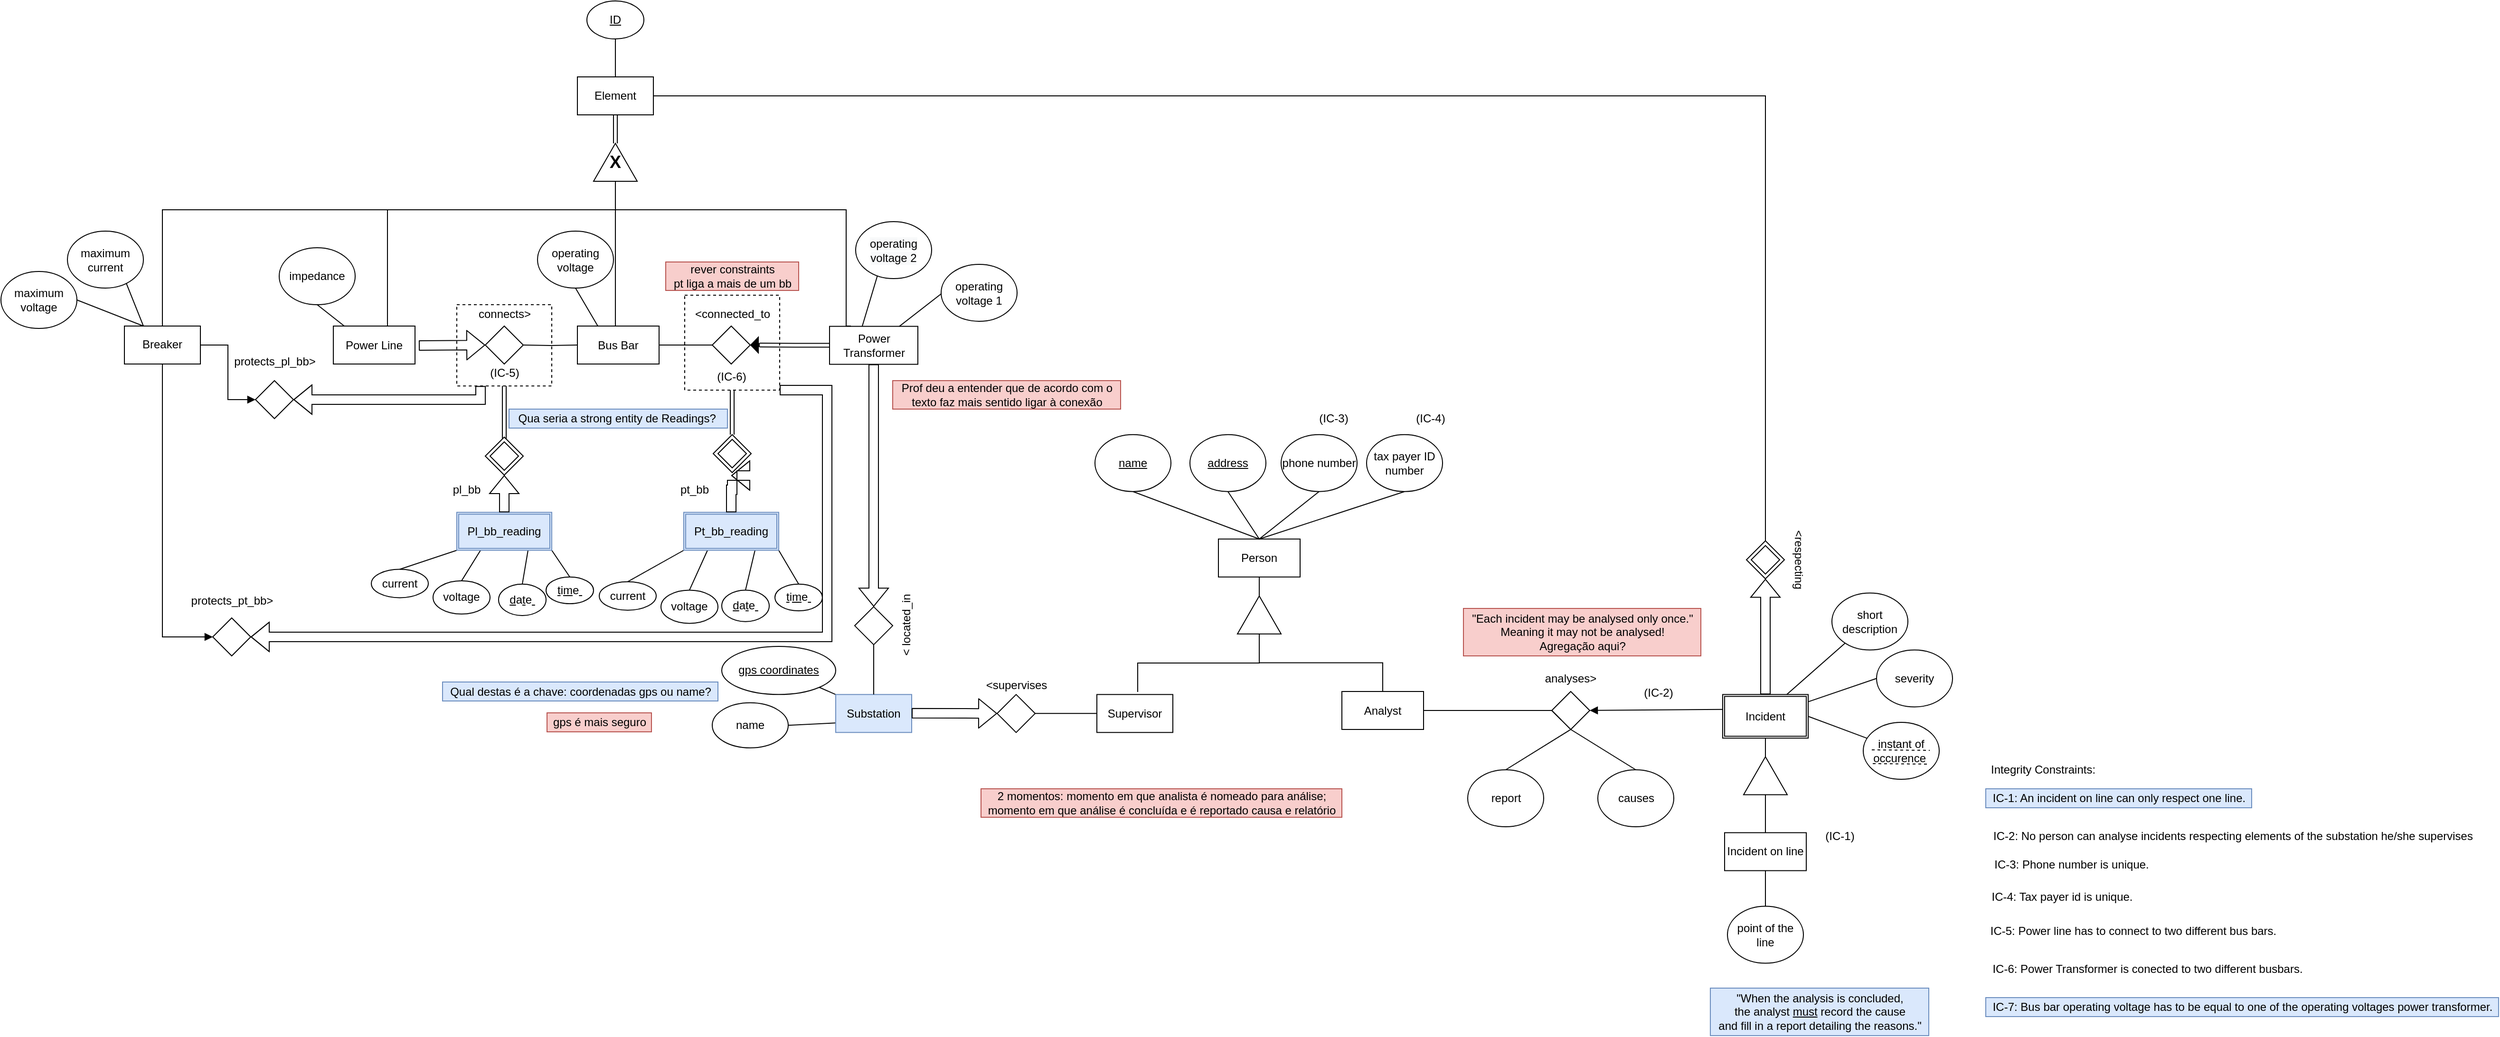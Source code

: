 <mxfile version="13.8.0" type="github">
  <diagram id="Y0KxQUBkyKEq2muDvGOm" name="Page-1">
    <mxGraphModel dx="1609" dy="437" grid="1" gridSize="10" guides="1" tooltips="1" connect="1" arrows="1" fold="1" page="1" pageScale="1" pageWidth="827" pageHeight="1169" math="0" shadow="0">
      <root>
        <mxCell id="0" />
        <mxCell id="1" parent="0" />
        <mxCell id="a2J0Nc1vYzjpuzIybUrS-59" value="" style="rounded=0;whiteSpace=wrap;html=1;dashed=1;fillColor=none;" parent="1" vertex="1">
          <mxGeometry x="470" y="370" width="100" height="100" as="geometry" />
        </mxCell>
        <mxCell id="L2RW_gPPLHdNKHFFvyPd-22" style="edgeStyle=orthogonalEdgeStyle;rounded=0;orthogonalLoop=1;jettySize=auto;html=1;exitX=0.5;exitY=0;exitDx=0;exitDy=0;entryX=0;entryY=0.5;entryDx=0;entryDy=0;endArrow=none;endFill=0;" parent="1" source="L2RW_gPPLHdNKHFFvyPd-1" target="L2RW_gPPLHdNKHFFvyPd-8" edge="1">
          <mxGeometry relative="1" as="geometry">
            <Array as="points">
              <mxPoint x="157" y="280" />
              <mxPoint x="397" y="280" />
            </Array>
          </mxGeometry>
        </mxCell>
        <mxCell id="VgiTeiBnJK4wXTCUt1GZ-3" style="rounded=0;orthogonalLoop=1;jettySize=auto;html=1;exitX=0.25;exitY=0;exitDx=0;exitDy=0;entryX=0.5;entryY=1;entryDx=0;entryDy=0;endArrow=none;endFill=0;" parent="1" source="a2J0Nc1vYzjpuzIybUrS-7" target="L2RW_gPPLHdNKHFFvyPd-5" edge="1">
          <mxGeometry relative="1" as="geometry">
            <mxPoint x="443.5" y="397.5" as="sourcePoint" />
          </mxGeometry>
        </mxCell>
        <mxCell id="L2RW_gPPLHdNKHFFvyPd-1" value="Power Line" style="rounded=0;whiteSpace=wrap;html=1;" parent="1" vertex="1">
          <mxGeometry x="100" y="402.5" width="86" height="40" as="geometry" />
        </mxCell>
        <mxCell id="L2RW_gPPLHdNKHFFvyPd-21" style="edgeStyle=orthogonalEdgeStyle;rounded=0;orthogonalLoop=1;jettySize=auto;html=1;exitX=0.5;exitY=0;exitDx=0;exitDy=0;entryX=0;entryY=0.5;entryDx=0;entryDy=0;endArrow=none;endFill=0;" parent="1" target="L2RW_gPPLHdNKHFFvyPd-8" edge="1">
          <mxGeometry relative="1" as="geometry">
            <Array as="points">
              <mxPoint x="397" y="405" />
            </Array>
            <mxPoint x="397" y="402.5" as="sourcePoint" />
          </mxGeometry>
        </mxCell>
        <mxCell id="L2RW_gPPLHdNKHFFvyPd-28" style="rounded=0;orthogonalLoop=1;jettySize=auto;html=1;exitX=0.136;exitY=0.004;exitDx=0;exitDy=0;entryX=0.5;entryY=1;entryDx=0;entryDy=0;endArrow=none;endFill=0;exitPerimeter=0;" parent="1" source="L2RW_gPPLHdNKHFFvyPd-1" target="L2RW_gPPLHdNKHFFvyPd-4" edge="1">
          <mxGeometry relative="1" as="geometry">
            <mxPoint x="127" y="402.49" as="sourcePoint" />
          </mxGeometry>
        </mxCell>
        <mxCell id="a2J0Nc1vYzjpuzIybUrS-54" style="edgeStyle=orthogonalEdgeStyle;rounded=0;orthogonalLoop=1;jettySize=auto;html=1;exitX=0;exitY=0.5;exitDx=0;exitDy=0;entryX=1;entryY=0.5;entryDx=0;entryDy=0;endArrow=none;endFill=0;" parent="1" target="sUP068O2RiSsUyLgRWOE-22" edge="1">
          <mxGeometry relative="1" as="geometry">
            <mxPoint x="357" y="422.5" as="sourcePoint" />
          </mxGeometry>
        </mxCell>
        <mxCell id="L2RW_gPPLHdNKHFFvyPd-23" style="edgeStyle=orthogonalEdgeStyle;rounded=0;orthogonalLoop=1;jettySize=auto;html=1;exitX=0.5;exitY=0;exitDx=0;exitDy=0;entryX=0;entryY=0.5;entryDx=0;entryDy=0;endArrow=none;endFill=0;" parent="1" target="L2RW_gPPLHdNKHFFvyPd-8" edge="1">
          <mxGeometry relative="1" as="geometry">
            <Array as="points">
              <mxPoint x="640" y="403" />
              <mxPoint x="640" y="280" />
              <mxPoint x="397" y="280" />
            </Array>
            <mxPoint x="645" y="402.5" as="sourcePoint" />
          </mxGeometry>
        </mxCell>
        <mxCell id="L2RW_gPPLHdNKHFFvyPd-30" style="rounded=0;orthogonalLoop=1;jettySize=auto;html=1;exitX=0.5;exitY=1;exitDx=0;exitDy=0;entryX=0.5;entryY=0;entryDx=0;entryDy=0;endArrow=none;endFill=0;" parent="1" target="L2RW_gPPLHdNKHFFvyPd-6" edge="1">
          <mxGeometry relative="1" as="geometry">
            <mxPoint x="645" y="442.5" as="sourcePoint" />
          </mxGeometry>
        </mxCell>
        <mxCell id="L2RW_gPPLHdNKHFFvyPd-31" style="rounded=0;orthogonalLoop=1;jettySize=auto;html=1;exitX=0.5;exitY=1;exitDx=0;exitDy=0;entryX=0.5;entryY=0;entryDx=0;entryDy=0;endArrow=none;endFill=0;" parent="1" target="L2RW_gPPLHdNKHFFvyPd-7" edge="1">
          <mxGeometry relative="1" as="geometry">
            <mxPoint x="645" y="442.5" as="sourcePoint" />
          </mxGeometry>
        </mxCell>
        <mxCell id="L2RW_gPPLHdNKHFFvyPd-4" value="impedance" style="ellipse;whiteSpace=wrap;html=1;" parent="1" vertex="1">
          <mxGeometry x="43" y="320" width="80" height="60" as="geometry" />
        </mxCell>
        <mxCell id="L2RW_gPPLHdNKHFFvyPd-5" value="operating voltage" style="ellipse;whiteSpace=wrap;html=1;" parent="1" vertex="1">
          <mxGeometry x="315" y="302.5" width="80" height="60" as="geometry" />
        </mxCell>
        <mxCell id="L2RW_gPPLHdNKHFFvyPd-6" value="operating voltage 1" style="ellipse;whiteSpace=wrap;html=1;" parent="1" vertex="1">
          <mxGeometry x="740" y="337.5" width="80" height="60" as="geometry" />
        </mxCell>
        <mxCell id="L2RW_gPPLHdNKHFFvyPd-7" value="&lt;span style=&quot;color: rgb(0 , 0 , 0) ; font-family: &amp;#34;helvetica&amp;#34; ; font-size: 12px ; font-style: normal ; font-weight: 400 ; letter-spacing: normal ; text-align: center ; text-indent: 0px ; text-transform: none ; word-spacing: 0px ; background-color: rgb(248 , 249 , 250) ; display: inline ; float: none&quot;&gt;operating voltage 2&lt;br&gt;&lt;/span&gt;" style="ellipse;whiteSpace=wrap;html=1;" parent="1" vertex="1">
          <mxGeometry x="650" y="292.5" width="80" height="60" as="geometry" />
        </mxCell>
        <mxCell id="L2RW_gPPLHdNKHFFvyPd-25" style="edgeStyle=orthogonalEdgeStyle;rounded=0;orthogonalLoop=1;jettySize=auto;html=1;exitX=1;exitY=0.5;exitDx=0;exitDy=0;entryX=0.5;entryY=1;entryDx=0;entryDy=0;endArrow=none;endFill=0;shape=link;" parent="1" source="L2RW_gPPLHdNKHFFvyPd-8" target="L2RW_gPPLHdNKHFFvyPd-24" edge="1">
          <mxGeometry relative="1" as="geometry" />
        </mxCell>
        <mxCell id="L2RW_gPPLHdNKHFFvyPd-8" value="&lt;b&gt;&lt;font style=&quot;font-size: 18px&quot;&gt;X&lt;/font&gt;&lt;/b&gt;" style="triangle;whiteSpace=wrap;html=1;direction=north;" parent="1" vertex="1">
          <mxGeometry x="374" y="210" width="46" height="40" as="geometry" />
        </mxCell>
        <mxCell id="L2RW_gPPLHdNKHFFvyPd-27" style="edgeStyle=orthogonalEdgeStyle;rounded=0;orthogonalLoop=1;jettySize=auto;html=1;exitX=0.5;exitY=0;exitDx=0;exitDy=0;entryX=0.5;entryY=1;entryDx=0;entryDy=0;endArrow=none;endFill=0;" parent="1" source="L2RW_gPPLHdNKHFFvyPd-24" target="L2RW_gPPLHdNKHFFvyPd-26" edge="1">
          <mxGeometry relative="1" as="geometry" />
        </mxCell>
        <mxCell id="q2oULeBiIMyMmIxV7hVm-10" style="edgeStyle=orthogonalEdgeStyle;rounded=0;orthogonalLoop=1;jettySize=auto;html=1;endArrow=none;endFill=0;exitX=1;exitY=0.5;exitDx=0;exitDy=0;entryX=0.5;entryY=0;entryDx=0;entryDy=0;" parent="1" source="L2RW_gPPLHdNKHFFvyPd-24" target="i0ntEIKi_8kebWYaH0-n-48" edge="1">
          <mxGeometry relative="1" as="geometry">
            <mxPoint x="1608" y="590" as="targetPoint" />
            <mxPoint x="1255" y="50" as="sourcePoint" />
            <Array as="points">
              <mxPoint x="1608" y="160" />
            </Array>
          </mxGeometry>
        </mxCell>
        <mxCell id="L2RW_gPPLHdNKHFFvyPd-24" value="Element" style="rounded=0;whiteSpace=wrap;html=1;" parent="1" vertex="1">
          <mxGeometry x="357" y="140" width="80" height="40" as="geometry" />
        </mxCell>
        <mxCell id="L2RW_gPPLHdNKHFFvyPd-26" value="&lt;u&gt;ID&lt;/u&gt;" style="ellipse;whiteSpace=wrap;html=1;" parent="1" vertex="1">
          <mxGeometry x="367" y="60" width="60" height="40" as="geometry" />
        </mxCell>
        <mxCell id="L2RW_gPPLHdNKHFFvyPd-34" style="edgeStyle=orthogonalEdgeStyle;rounded=0;orthogonalLoop=1;jettySize=auto;html=1;exitX=0.5;exitY=0;exitDx=0;exitDy=0;entryX=0;entryY=0.5;entryDx=0;entryDy=0;endArrow=none;endFill=0;" parent="1" source="L2RW_gPPLHdNKHFFvyPd-32" target="L2RW_gPPLHdNKHFFvyPd-8" edge="1">
          <mxGeometry relative="1" as="geometry">
            <Array as="points">
              <mxPoint x="-80" y="280" />
              <mxPoint x="397" y="280" />
            </Array>
          </mxGeometry>
        </mxCell>
        <mxCell id="L2RW_gPPLHdNKHFFvyPd-32" value="Breaker" style="rounded=0;whiteSpace=wrap;html=1;" parent="1" vertex="1">
          <mxGeometry x="-120" y="402.49" width="80" height="40" as="geometry" />
        </mxCell>
        <mxCell id="L2RW_gPPLHdNKHFFvyPd-38" style="rounded=0;jumpStyle=none;orthogonalLoop=1;jettySize=auto;html=1;exitX=1;exitY=0.5;exitDx=0;exitDy=0;entryX=0.25;entryY=0;entryDx=0;entryDy=0;endArrow=none;endFill=0;" parent="1" source="L2RW_gPPLHdNKHFFvyPd-35" target="L2RW_gPPLHdNKHFFvyPd-32" edge="1">
          <mxGeometry relative="1" as="geometry" />
        </mxCell>
        <mxCell id="L2RW_gPPLHdNKHFFvyPd-35" value="maximum voltage" style="ellipse;whiteSpace=wrap;html=1;" parent="1" vertex="1">
          <mxGeometry x="-250" y="345" width="80" height="60" as="geometry" />
        </mxCell>
        <mxCell id="L2RW_gPPLHdNKHFFvyPd-37" style="orthogonalLoop=1;jettySize=auto;html=1;exitX=0.5;exitY=0;exitDx=0;exitDy=0;entryX=0.25;entryY=0;entryDx=0;entryDy=0;endArrow=none;endFill=0;jumpStyle=none;rounded=0;" parent="1" source="L2RW_gPPLHdNKHFFvyPd-36" target="L2RW_gPPLHdNKHFFvyPd-32" edge="1">
          <mxGeometry relative="1" as="geometry" />
        </mxCell>
        <mxCell id="L2RW_gPPLHdNKHFFvyPd-36" value="maximum current" style="ellipse;whiteSpace=wrap;html=1;" parent="1" vertex="1">
          <mxGeometry x="-180" y="302.5" width="80" height="60" as="geometry" />
        </mxCell>
        <mxCell id="a2J0Nc1vYzjpuzIybUrS-136" style="edgeStyle=none;rounded=0;jumpSize=10;orthogonalLoop=1;jettySize=auto;html=1;exitX=0;exitY=0.5;exitDx=0;exitDy=0;entryX=1;entryY=0.5;entryDx=0;entryDy=0;startArrow=none;startFill=0;endArrow=none;endFill=0;strokeWidth=1;fillColor=none;" parent="1" source="L2RW_gPPLHdNKHFFvyPd-39" target="L2RW_gPPLHdNKHFFvyPd-66" edge="1">
          <mxGeometry relative="1" as="geometry" />
        </mxCell>
        <mxCell id="L2RW_gPPLHdNKHFFvyPd-39" value="Supervisor" style="rounded=0;whiteSpace=wrap;html=1;" parent="1" vertex="1">
          <mxGeometry x="904" y="790.67" width="80" height="40" as="geometry" />
        </mxCell>
        <mxCell id="L2RW_gPPLHdNKHFFvyPd-42" value="Person" style="rounded=0;whiteSpace=wrap;html=1;" parent="1" vertex="1">
          <mxGeometry x="1032" y="626.87" width="86" height="40" as="geometry" />
        </mxCell>
        <mxCell id="L2RW_gPPLHdNKHFFvyPd-47" style="rounded=0;jumpStyle=none;orthogonalLoop=1;jettySize=auto;html=1;exitX=0.5;exitY=1;exitDx=0;exitDy=0;entryX=0.5;entryY=0;entryDx=0;entryDy=0;endArrow=none;endFill=0;" parent="1" source="L2RW_gPPLHdNKHFFvyPd-43" target="L2RW_gPPLHdNKHFFvyPd-42" edge="1">
          <mxGeometry relative="1" as="geometry" />
        </mxCell>
        <mxCell id="L2RW_gPPLHdNKHFFvyPd-43" value="&lt;u&gt;name&lt;/u&gt;" style="ellipse;whiteSpace=wrap;html=1;" parent="1" vertex="1">
          <mxGeometry x="902" y="516.87" width="80" height="60" as="geometry" />
        </mxCell>
        <mxCell id="L2RW_gPPLHdNKHFFvyPd-48" style="rounded=0;jumpStyle=none;orthogonalLoop=1;jettySize=auto;html=1;exitX=0.5;exitY=1;exitDx=0;exitDy=0;entryX=0.5;entryY=0;entryDx=0;entryDy=0;endArrow=none;endFill=0;" parent="1" source="L2RW_gPPLHdNKHFFvyPd-44" target="L2RW_gPPLHdNKHFFvyPd-42" edge="1">
          <mxGeometry relative="1" as="geometry" />
        </mxCell>
        <mxCell id="L2RW_gPPLHdNKHFFvyPd-44" value="&lt;u&gt;address&lt;/u&gt;" style="ellipse;whiteSpace=wrap;html=1;" parent="1" vertex="1">
          <mxGeometry x="1002" y="516.87" width="80" height="60" as="geometry" />
        </mxCell>
        <mxCell id="L2RW_gPPLHdNKHFFvyPd-50" style="rounded=0;jumpStyle=none;orthogonalLoop=1;jettySize=auto;html=1;exitX=0.5;exitY=1;exitDx=0;exitDy=0;entryX=0.5;entryY=0;entryDx=0;entryDy=0;endArrow=none;endFill=0;" parent="1" source="L2RW_gPPLHdNKHFFvyPd-45" target="L2RW_gPPLHdNKHFFvyPd-42" edge="1">
          <mxGeometry relative="1" as="geometry" />
        </mxCell>
        <mxCell id="L2RW_gPPLHdNKHFFvyPd-45" value="phone number" style="ellipse;whiteSpace=wrap;html=1;" parent="1" vertex="1">
          <mxGeometry x="1098" y="516.87" width="80" height="60" as="geometry" />
        </mxCell>
        <mxCell id="L2RW_gPPLHdNKHFFvyPd-51" style="rounded=0;jumpStyle=none;orthogonalLoop=1;jettySize=auto;html=1;exitX=0.5;exitY=1;exitDx=0;exitDy=0;entryX=0.5;entryY=0;entryDx=0;entryDy=0;endArrow=none;endFill=0;" parent="1" source="L2RW_gPPLHdNKHFFvyPd-46" target="L2RW_gPPLHdNKHFFvyPd-42" edge="1">
          <mxGeometry relative="1" as="geometry" />
        </mxCell>
        <mxCell id="L2RW_gPPLHdNKHFFvyPd-46" value="tax payer ID number" style="ellipse;whiteSpace=wrap;html=1;" parent="1" vertex="1">
          <mxGeometry x="1188" y="516.87" width="80" height="60" as="geometry" />
        </mxCell>
        <mxCell id="L2RW_gPPLHdNKHFFvyPd-60" style="edgeStyle=orthogonalEdgeStyle;rounded=0;jumpStyle=none;orthogonalLoop=1;jettySize=auto;html=1;entryX=0;entryY=0.5;entryDx=0;entryDy=0;endArrow=none;endFill=0;" parent="1" target="L2RW_gPPLHdNKHFFvyPd-59" edge="1">
          <mxGeometry relative="1" as="geometry">
            <mxPoint x="947" y="788" as="sourcePoint" />
            <Array as="points">
              <mxPoint x="947" y="787.5" />
              <mxPoint x="947" y="757.5" />
              <mxPoint x="1075" y="757.5" />
            </Array>
          </mxGeometry>
        </mxCell>
        <mxCell id="a2J0Nc1vYzjpuzIybUrS-153" style="edgeStyle=none;rounded=0;jumpSize=10;orthogonalLoop=1;jettySize=auto;html=1;exitX=1;exitY=0.5;exitDx=0;exitDy=0;entryX=0;entryY=0.5;entryDx=0;entryDy=0;startArrow=none;startFill=0;endArrow=none;endFill=0;strokeWidth=1;fillColor=none;" parent="1" source="L2RW_gPPLHdNKHFFvyPd-56" target="EDN94cZxPP0RlWnuWc6e-1" edge="1">
          <mxGeometry relative="1" as="geometry" />
        </mxCell>
        <mxCell id="L2RW_gPPLHdNKHFFvyPd-56" value="Analyst" style="rounded=0;whiteSpace=wrap;html=1;" parent="1" vertex="1">
          <mxGeometry x="1162" y="787.5" width="86" height="40" as="geometry" />
        </mxCell>
        <mxCell id="L2RW_gPPLHdNKHFFvyPd-62" style="edgeStyle=orthogonalEdgeStyle;rounded=0;jumpStyle=none;orthogonalLoop=1;jettySize=auto;html=1;exitX=0;exitY=0.5;exitDx=0;exitDy=0;entryX=0.5;entryY=0;entryDx=0;entryDy=0;endArrow=none;endFill=0;" parent="1" source="L2RW_gPPLHdNKHFFvyPd-59" target="L2RW_gPPLHdNKHFFvyPd-56" edge="1">
          <mxGeometry relative="1" as="geometry" />
        </mxCell>
        <mxCell id="L2RW_gPPLHdNKHFFvyPd-63" style="edgeStyle=orthogonalEdgeStyle;rounded=0;jumpStyle=none;orthogonalLoop=1;jettySize=auto;html=1;exitX=1;exitY=0.5;exitDx=0;exitDy=0;entryX=0.5;entryY=1;entryDx=0;entryDy=0;endArrow=none;endFill=0;" parent="1" source="L2RW_gPPLHdNKHFFvyPd-59" target="L2RW_gPPLHdNKHFFvyPd-42" edge="1">
          <mxGeometry relative="1" as="geometry" />
        </mxCell>
        <mxCell id="L2RW_gPPLHdNKHFFvyPd-59" value="" style="triangle;whiteSpace=wrap;html=1;direction=north;" parent="1" vertex="1">
          <mxGeometry x="1052" y="686.87" width="46" height="40" as="geometry" />
        </mxCell>
        <mxCell id="L2RW_gPPLHdNKHFFvyPd-66" value="" style="rhombus;whiteSpace=wrap;html=1;" parent="1" vertex="1">
          <mxGeometry x="799" y="790.67" width="40" height="40" as="geometry" />
        </mxCell>
        <mxCell id="a2J0Nc1vYzjpuzIybUrS-159" value="" style="edgeStyle=none;rounded=0;jumpSize=10;orthogonalLoop=1;jettySize=auto;html=1;startArrow=none;startFill=0;endArrow=none;endFill=0;strokeWidth=1;fillColor=none;exitX=0.75;exitY=0;exitDx=0;exitDy=0;" parent="1" source="dva9v5aQtzbPUR5y3_-g-8" target="q2oULeBiIMyMmIxV7hVm-17" edge="1">
          <mxGeometry relative="1" as="geometry">
            <mxPoint x="1631.831" y="786.25" as="sourcePoint" />
          </mxGeometry>
        </mxCell>
        <mxCell id="q2oULeBiIMyMmIxV7hVm-12" style="edgeStyle=orthogonalEdgeStyle;rounded=0;orthogonalLoop=1;jettySize=auto;html=1;endArrow=none;endFill=0;entryX=0.5;entryY=0;entryDx=0;entryDy=0;shape=flexArrow;startArrow=block;exitX=0.5;exitY=1;exitDx=0;exitDy=0;" parent="1" source="i0ntEIKi_8kebWYaH0-n-48" target="dva9v5aQtzbPUR5y3_-g-8" edge="1">
          <mxGeometry relative="1" as="geometry">
            <mxPoint x="1608.0" y="786.25" as="targetPoint" />
            <mxPoint x="1608" y="690" as="sourcePoint" />
          </mxGeometry>
        </mxCell>
        <mxCell id="q2oULeBiIMyMmIxV7hVm-13" value="&amp;lt;respecting" style="text;html=1;strokeColor=none;fillColor=none;align=center;verticalAlign=middle;whiteSpace=wrap;rounded=0;rotation=90;" parent="1" vertex="1">
          <mxGeometry x="1608" y="638.75" width="70" height="20" as="geometry" />
        </mxCell>
        <mxCell id="a2J0Nc1vYzjpuzIybUrS-158" value="" style="edgeStyle=none;rounded=0;jumpSize=10;orthogonalLoop=1;jettySize=auto;html=1;startArrow=none;startFill=0;endArrow=none;endFill=0;strokeWidth=1;fillColor=none;entryX=1;entryY=0.5;entryDx=0;entryDy=0;" parent="1" source="q2oULeBiIMyMmIxV7hVm-14" target="dva9v5aQtzbPUR5y3_-g-8" edge="1">
          <mxGeometry relative="1" as="geometry">
            <mxPoint x="1651" y="817.526" as="targetPoint" />
          </mxGeometry>
        </mxCell>
        <mxCell id="q2oULeBiIMyMmIxV7hVm-14" value="&lt;span&gt;i&lt;/span&gt;n&lt;span&gt;s&lt;/span&gt;t&lt;span&gt;a&lt;/span&gt;n&lt;span&gt;t&lt;/span&gt; &lt;span&gt;o&lt;/span&gt;f&lt;span&gt; &lt;/span&gt;o&lt;span&gt;c&lt;/span&gt;c&lt;span&gt;u&lt;/span&gt;r&lt;span&gt;e&lt;/span&gt;n&lt;span&gt;c&lt;/span&gt;e&lt;span&gt;&amp;nbsp;&lt;/span&gt;" style="ellipse;whiteSpace=wrap;html=1;fontStyle=0" parent="1" vertex="1">
          <mxGeometry x="1711" y="820" width="80" height="60" as="geometry" />
        </mxCell>
        <mxCell id="q2oULeBiIMyMmIxV7hVm-19" style="edgeStyle=none;rounded=0;orthogonalLoop=1;jettySize=auto;html=1;exitX=0;exitY=0.5;exitDx=0;exitDy=0;endArrow=none;endFill=0;" parent="1" source="q2oULeBiIMyMmIxV7hVm-16" target="dva9v5aQtzbPUR5y3_-g-8" edge="1">
          <mxGeometry relative="1" as="geometry">
            <mxPoint x="1651" y="806.25" as="targetPoint" />
          </mxGeometry>
        </mxCell>
        <mxCell id="q2oULeBiIMyMmIxV7hVm-16" value="severity" style="ellipse;whiteSpace=wrap;html=1;fontStyle=0" parent="1" vertex="1">
          <mxGeometry x="1725" y="743.75" width="80" height="60" as="geometry" />
        </mxCell>
        <mxCell id="q2oULeBiIMyMmIxV7hVm-17" value="short description" style="ellipse;whiteSpace=wrap;html=1;fontStyle=0" parent="1" vertex="1">
          <mxGeometry x="1678" y="683.75" width="80" height="60" as="geometry" />
        </mxCell>
        <mxCell id="EDN94cZxPP0RlWnuWc6e-15" style="edgeStyle=none;rounded=0;orthogonalLoop=1;jettySize=auto;html=1;exitX=0.5;exitY=0;exitDx=0;exitDy=0;entryX=0.5;entryY=1;entryDx=0;entryDy=0;startArrow=none;startFill=0;endArrow=none;endFill=0;" parent="1" source="EDN94cZxPP0RlWnuWc6e-12" edge="1" target="EDN94cZxPP0RlWnuWc6e-1">
          <mxGeometry relative="1" as="geometry">
            <mxPoint x="1403.0" y="827.5" as="targetPoint" />
          </mxGeometry>
        </mxCell>
        <mxCell id="EDN94cZxPP0RlWnuWc6e-12" value="causes" style="ellipse;whiteSpace=wrap;html=1;" parent="1" vertex="1">
          <mxGeometry x="1431.5" y="870" width="80" height="60" as="geometry" />
        </mxCell>
        <mxCell id="EDN94cZxPP0RlWnuWc6e-14" style="rounded=0;orthogonalLoop=1;jettySize=auto;html=1;exitX=0.5;exitY=0;exitDx=0;exitDy=0;entryX=0.5;entryY=1;entryDx=0;entryDy=0;startArrow=none;startFill=0;endArrow=none;endFill=0;" parent="1" source="EDN94cZxPP0RlWnuWc6e-13" edge="1" target="EDN94cZxPP0RlWnuWc6e-1">
          <mxGeometry relative="1" as="geometry">
            <mxPoint x="1403.0" y="827.5" as="targetPoint" />
          </mxGeometry>
        </mxCell>
        <mxCell id="EDN94cZxPP0RlWnuWc6e-13" value="report" style="ellipse;whiteSpace=wrap;html=1;" parent="1" vertex="1">
          <mxGeometry x="1294.5" y="870" width="80" height="60" as="geometry" />
        </mxCell>
        <mxCell id="sUP068O2RiSsUyLgRWOE-52" style="edgeStyle=orthogonalEdgeStyle;rounded=0;orthogonalLoop=1;jettySize=auto;html=1;exitX=1;exitY=0.5;exitDx=0;exitDy=0;entryX=0.5;entryY=1;entryDx=0;entryDy=0;endArrow=none;endFill=0;" parent="1" source="sUP068O2RiSsUyLgRWOE-51" target="dva9v5aQtzbPUR5y3_-g-8" edge="1">
          <mxGeometry relative="1" as="geometry">
            <Array as="points" />
            <mxPoint x="1608.0" y="826.25" as="targetPoint" />
          </mxGeometry>
        </mxCell>
        <mxCell id="sUP068O2RiSsUyLgRWOE-54" style="edgeStyle=orthogonalEdgeStyle;rounded=0;orthogonalLoop=1;jettySize=auto;html=1;exitX=0;exitY=0.5;exitDx=0;exitDy=0;entryX=0.5;entryY=0;entryDx=0;entryDy=0;endArrow=none;endFill=0;" parent="1" source="sUP068O2RiSsUyLgRWOE-51" target="sUP068O2RiSsUyLgRWOE-53" edge="1">
          <mxGeometry relative="1" as="geometry" />
        </mxCell>
        <mxCell id="sUP068O2RiSsUyLgRWOE-51" value="" style="triangle;whiteSpace=wrap;html=1;direction=north;" parent="1" vertex="1">
          <mxGeometry x="1585" y="856.25" width="46" height="40" as="geometry" />
        </mxCell>
        <mxCell id="sUP068O2RiSsUyLgRWOE-53" value="Incident on line" style="rounded=0;whiteSpace=wrap;html=1;" parent="1" vertex="1">
          <mxGeometry x="1565" y="936.25" width="86" height="40" as="geometry" />
        </mxCell>
        <mxCell id="sUP068O2RiSsUyLgRWOE-56" style="edgeStyle=orthogonalEdgeStyle;rounded=0;orthogonalLoop=1;jettySize=auto;html=1;exitX=0.5;exitY=0;exitDx=0;exitDy=0;entryX=0.5;entryY=1;entryDx=0;entryDy=0;endArrow=none;endFill=0;" parent="1" source="sUP068O2RiSsUyLgRWOE-55" target="sUP068O2RiSsUyLgRWOE-53" edge="1">
          <mxGeometry relative="1" as="geometry" />
        </mxCell>
        <mxCell id="sUP068O2RiSsUyLgRWOE-55" value="point of the line" style="ellipse;whiteSpace=wrap;html=1;" parent="1" vertex="1">
          <mxGeometry x="1568" y="1013.75" width="80" height="60" as="geometry" />
        </mxCell>
        <mxCell id="i0ntEIKi_8kebWYaH0-n-35" style="edgeStyle=orthogonalEdgeStyle;shape=flexArrow;rounded=0;orthogonalLoop=1;jettySize=auto;html=1;exitX=0.5;exitY=1;exitDx=0;exitDy=0;entryX=0.5;entryY=0;entryDx=0;entryDy=0;startArrow=none;endArrow=block;endFill=0;startFill=0;" parent="1" source="a2J0Nc1vYzjpuzIybUrS-5" target="a2J0Nc1vYzjpuzIybUrS-93" edge="1">
          <mxGeometry relative="1" as="geometry" />
        </mxCell>
        <mxCell id="a2J0Nc1vYzjpuzIybUrS-5" value="Power Transformer" style="rounded=0;whiteSpace=wrap;html=1;" parent="1" vertex="1">
          <mxGeometry x="622.5" y="402.81" width="93" height="40" as="geometry" />
        </mxCell>
        <mxCell id="a2J0Nc1vYzjpuzIybUrS-6" style="edgeStyle=orthogonalEdgeStyle;rounded=0;jumpStyle=none;orthogonalLoop=1;jettySize=auto;html=1;exitX=1;exitY=0.5;exitDx=0;exitDy=0;entryX=0;entryY=0.5;entryDx=0;entryDy=0;endArrow=none;endFill=0;" parent="1" source="a2J0Nc1vYzjpuzIybUrS-7" target="a2J0Nc1vYzjpuzIybUrS-8" edge="1">
          <mxGeometry relative="1" as="geometry" />
        </mxCell>
        <mxCell id="a2J0Nc1vYzjpuzIybUrS-7" value="Bus Bar" style="rounded=0;whiteSpace=wrap;html=1;" parent="1" vertex="1">
          <mxGeometry x="357" y="402.5" width="86" height="40" as="geometry" />
        </mxCell>
        <mxCell id="a2J0Nc1vYzjpuzIybUrS-8" value="" style="rhombus;whiteSpace=wrap;html=1;" parent="1" vertex="1">
          <mxGeometry x="499" y="402.5" width="40" height="40" as="geometry" />
        </mxCell>
        <mxCell id="a2J0Nc1vYzjpuzIybUrS-9" value="" style="group;verticalAlign=top;rotation=0;" parent="1" vertex="1" connectable="0">
          <mxGeometry x="549" y="422.5" as="geometry" />
        </mxCell>
        <mxCell id="a2J0Nc1vYzjpuzIybUrS-10" value="" style="group" parent="a2J0Nc1vYzjpuzIybUrS-9" vertex="1" connectable="0">
          <mxGeometry as="geometry" />
        </mxCell>
        <mxCell id="a2J0Nc1vYzjpuzIybUrS-11" style="edgeStyle=orthogonalEdgeStyle;shape=link;rounded=0;jumpStyle=none;orthogonalLoop=1;jettySize=auto;html=1;exitX=0;exitY=0.5;exitDx=0;exitDy=0;startArrow=block;endArrow=none;endFill=0;fillColor=#000000;" parent="a2J0Nc1vYzjpuzIybUrS-10" source="a2J0Nc1vYzjpuzIybUrS-5" edge="1">
          <mxGeometry relative="1" as="geometry">
            <mxPoint as="targetPoint" />
          </mxGeometry>
        </mxCell>
        <mxCell id="a2J0Nc1vYzjpuzIybUrS-12" style="edgeStyle=orthogonalEdgeStyle;shape=flexArrow;rounded=0;jumpStyle=none;orthogonalLoop=1;jettySize=auto;html=1;exitX=1;exitY=0.5;exitDx=0;exitDy=0;startArrow=block;endArrow=none;endFill=0;fillColor=#000000;width=3.333;startSize=2.333;startWidth=12.222;" parent="a2J0Nc1vYzjpuzIybUrS-10" source="a2J0Nc1vYzjpuzIybUrS-8" edge="1">
          <mxGeometry relative="1" as="geometry">
            <mxPoint as="targetPoint" />
          </mxGeometry>
        </mxCell>
        <mxCell id="sUP068O2RiSsUyLgRWOE-22" value="" style="rhombus;whiteSpace=wrap;html=1;verticalAlign=top;" parent="1" vertex="1">
          <mxGeometry x="260" y="402.5" width="40" height="40" as="geometry" />
        </mxCell>
        <mxCell id="a2J0Nc1vYzjpuzIybUrS-56" value="connects&amp;gt;" style="text;html=1;align=center;verticalAlign=middle;resizable=0;points=[];autosize=1;" parent="1" vertex="1">
          <mxGeometry x="245" y="380" width="70" height="20" as="geometry" />
        </mxCell>
        <mxCell id="7febHckpT6x9cNdqsE0F-14" style="edgeStyle=orthogonalEdgeStyle;rounded=0;orthogonalLoop=1;jettySize=auto;html=1;exitX=0.5;exitY=1;exitDx=0;exitDy=0;entryX=0.5;entryY=0;entryDx=0;entryDy=0;shape=link;" parent="1" source="a2J0Nc1vYzjpuzIybUrS-55" target="KIF1mdX3ea5FJy20ws_q-3" edge="1">
          <mxGeometry relative="1" as="geometry">
            <mxPoint x="280" y="524.01" as="targetPoint" />
          </mxGeometry>
        </mxCell>
        <mxCell id="a2J0Nc1vYzjpuzIybUrS-55" value="" style="rounded=0;whiteSpace=wrap;html=1;dashed=1;fillColor=none;" parent="1" vertex="1">
          <mxGeometry x="230" y="380" width="100" height="85.62" as="geometry" />
        </mxCell>
        <mxCell id="a2J0Nc1vYzjpuzIybUrS-72" value="&amp;lt;connected_to" style="text;html=1;align=center;verticalAlign=middle;resizable=0;points=[];autosize=1;" parent="1" vertex="1">
          <mxGeometry x="475" y="380" width="90" height="20" as="geometry" />
        </mxCell>
        <mxCell id="a2J0Nc1vYzjpuzIybUrS-87" value="" style="shape=flexArrow;endArrow=classic;html=1;strokeWidth=1;fillColor=none;" parent="1" edge="1">
          <mxGeometry width="50" height="50" relative="1" as="geometry">
            <mxPoint x="190" y="423" as="sourcePoint" />
            <mxPoint x="260" y="422.5" as="targetPoint" />
          </mxGeometry>
        </mxCell>
        <mxCell id="a2J0Nc1vYzjpuzIybUrS-127" style="edgeStyle=none;rounded=0;jumpSize=10;orthogonalLoop=1;jettySize=auto;html=1;exitX=0;exitY=0;exitDx=0;exitDy=0;startArrow=none;startFill=0;endArrow=none;endFill=0;strokeWidth=1;fillColor=none;entryX=1;entryY=1;entryDx=0;entryDy=0;" parent="1" source="a2J0Nc1vYzjpuzIybUrS-88" target="a2J0Nc1vYzjpuzIybUrS-128" edge="1">
          <mxGeometry relative="1" as="geometry">
            <mxPoint x="759" y="770.67" as="targetPoint" />
          </mxGeometry>
        </mxCell>
        <mxCell id="a2J0Nc1vYzjpuzIybUrS-129" style="edgeStyle=none;rounded=0;jumpSize=10;orthogonalLoop=1;jettySize=auto;html=1;exitX=0;exitY=0.75;exitDx=0;exitDy=0;startArrow=none;startFill=0;endArrow=none;endFill=0;strokeWidth=1;fillColor=none;entryX=1;entryY=0.5;entryDx=0;entryDy=0;" parent="1" source="a2J0Nc1vYzjpuzIybUrS-88" target="a2J0Nc1vYzjpuzIybUrS-130" edge="1">
          <mxGeometry relative="1" as="geometry">
            <mxPoint x="769" y="821.003" as="targetPoint" />
          </mxGeometry>
        </mxCell>
        <mxCell id="a2J0Nc1vYzjpuzIybUrS-88" value="Substation" style="rounded=0;whiteSpace=wrap;html=1;fillColor=#dae8fc;strokeColor=#6c8ebf;" parent="1" vertex="1">
          <mxGeometry x="629" y="790.67" width="80" height="40" as="geometry" />
        </mxCell>
        <mxCell id="a2J0Nc1vYzjpuzIybUrS-94" style="edgeStyle=orthogonalEdgeStyle;rounded=0;jumpSize=10;orthogonalLoop=1;jettySize=auto;html=1;exitX=0.5;exitY=1;exitDx=0;exitDy=0;entryX=0.5;entryY=0;entryDx=0;entryDy=0;startArrow=none;startFill=0;endArrow=none;endFill=0;strokeWidth=1;fillColor=none;" parent="1" source="a2J0Nc1vYzjpuzIybUrS-93" target="a2J0Nc1vYzjpuzIybUrS-88" edge="1">
          <mxGeometry relative="1" as="geometry" />
        </mxCell>
        <mxCell id="a2J0Nc1vYzjpuzIybUrS-93" value="" style="rhombus;whiteSpace=wrap;html=1;" parent="1" vertex="1">
          <mxGeometry x="649" y="698.17" width="40" height="40" as="geometry" />
        </mxCell>
        <mxCell id="a2J0Nc1vYzjpuzIybUrS-101" style="edgeStyle=orthogonalEdgeStyle;rounded=0;jumpSize=10;orthogonalLoop=1;jettySize=auto;html=1;exitX=0.5;exitY=0;exitDx=0;exitDy=0;startArrow=none;startFill=0;endArrow=none;endFill=0;strokeWidth=1;fillColor=none;shape=link;entryX=0.5;entryY=1;entryDx=0;entryDy=0;" parent="1" source="i0ntEIKi_8kebWYaH0-n-26" target="a2J0Nc1vYzjpuzIybUrS-59" edge="1">
          <mxGeometry relative="1" as="geometry">
            <mxPoint x="490" y="480" as="targetPoint" />
            <mxPoint x="520" y="524.01" as="sourcePoint" />
          </mxGeometry>
        </mxCell>
        <mxCell id="a2J0Nc1vYzjpuzIybUrS-110" value="pl_bb" style="text;html=1;align=center;verticalAlign=middle;resizable=0;points=[];autosize=1;" parent="1" vertex="1">
          <mxGeometry x="220" y="565" width="40" height="20" as="geometry" />
        </mxCell>
        <mxCell id="a2J0Nc1vYzjpuzIybUrS-111" value="pt_bb" style="text;html=1;align=center;verticalAlign=middle;resizable=0;points=[];autosize=1;" parent="1" vertex="1">
          <mxGeometry x="455" y="565" width="50" height="20" as="geometry" />
        </mxCell>
        <mxCell id="a2J0Nc1vYzjpuzIybUrS-113" style="rounded=0;jumpSize=10;orthogonalLoop=1;jettySize=auto;html=1;exitX=0.5;exitY=0;exitDx=0;exitDy=0;startArrow=none;startFill=0;endArrow=none;endFill=0;strokeWidth=1;fillColor=none;entryX=0;entryY=1;entryDx=0;entryDy=0;" parent="1" source="a2J0Nc1vYzjpuzIybUrS-112" target="a2J0Nc1vYzjpuzIybUrS-121" edge="1">
          <mxGeometry relative="1" as="geometry">
            <mxPoint x="176" y="647.13" as="targetPoint" />
          </mxGeometry>
        </mxCell>
        <mxCell id="a2J0Nc1vYzjpuzIybUrS-112" value="current" style="ellipse;whiteSpace=wrap;html=1;fillColor=none;" parent="1" vertex="1">
          <mxGeometry x="140" y="658.75" width="60" height="30" as="geometry" />
        </mxCell>
        <mxCell id="a2J0Nc1vYzjpuzIybUrS-118" style="edgeStyle=none;rounded=0;jumpSize=10;orthogonalLoop=1;jettySize=auto;html=1;exitX=0.5;exitY=0;exitDx=0;exitDy=0;startArrow=none;startFill=0;endArrow=none;endFill=0;strokeWidth=1;fillColor=none;entryX=0.25;entryY=1;entryDx=0;entryDy=0;" parent="1" source="a2J0Nc1vYzjpuzIybUrS-117" target="a2J0Nc1vYzjpuzIybUrS-121" edge="1">
          <mxGeometry relative="1" as="geometry">
            <mxPoint x="212" y="647.14" as="targetPoint" />
          </mxGeometry>
        </mxCell>
        <mxCell id="a2J0Nc1vYzjpuzIybUrS-117" value="voltage" style="ellipse;whiteSpace=wrap;html=1;fillColor=none;" parent="1" vertex="1">
          <mxGeometry x="205" y="670.93" width="60" height="35" as="geometry" />
        </mxCell>
        <mxCell id="a2J0Nc1vYzjpuzIybUrS-122" style="edgeStyle=none;rounded=0;jumpSize=10;orthogonalLoop=1;jettySize=auto;html=1;exitX=0.75;exitY=1;exitDx=0;exitDy=0;entryX=0.5;entryY=0;entryDx=0;entryDy=0;startArrow=none;startFill=0;endArrow=none;endFill=0;strokeWidth=1;fillColor=none;" parent="1" source="a2J0Nc1vYzjpuzIybUrS-121" target="HleIgmeVltsVrSch5Aos-1" edge="1">
          <mxGeometry relative="1" as="geometry">
            <mxPoint x="249" y="670.63" as="targetPoint" />
          </mxGeometry>
        </mxCell>
        <mxCell id="a2J0Nc1vYzjpuzIybUrS-125" style="edgeStyle=none;rounded=0;jumpSize=10;orthogonalLoop=1;jettySize=auto;html=1;exitX=1;exitY=1;exitDx=0;exitDy=0;entryX=0.5;entryY=0;entryDx=0;entryDy=0;startArrow=none;startFill=0;endArrow=none;endFill=0;strokeWidth=1;fillColor=none;" parent="1" source="a2J0Nc1vYzjpuzIybUrS-121" target="a2J0Nc1vYzjpuzIybUrS-124" edge="1">
          <mxGeometry relative="1" as="geometry">
            <mxPoint x="317.15" y="677.02" as="targetPoint" />
          </mxGeometry>
        </mxCell>
        <mxCell id="a2J0Nc1vYzjpuzIybUrS-121" value="Pl_bb_reading" style="shape=ext;double=1;rounded=0;whiteSpace=wrap;html=1;fillColor=#dae8fc;strokeColor=#6c8ebf;" parent="1" vertex="1">
          <mxGeometry x="230" y="598.75" width="100" height="40" as="geometry" />
        </mxCell>
        <mxCell id="a2J0Nc1vYzjpuzIybUrS-124" value="&lt;u&gt;t&lt;/u&gt;i&lt;u&gt;m&lt;/u&gt;e&lt;u&gt;&amp;nbsp;&lt;/u&gt;" style="ellipse;whiteSpace=wrap;html=1;fillColor=none;fontStyle=0" parent="1" vertex="1">
          <mxGeometry x="324" y="666.87" width="50" height="28.17" as="geometry" />
        </mxCell>
        <mxCell id="a2J0Nc1vYzjpuzIybUrS-126" value="&amp;lt; located_in" style="text;html=1;align=center;verticalAlign=middle;resizable=0;points=[];autosize=1;rotation=-90;" parent="1" vertex="1">
          <mxGeometry x="663.5" y="708.17" width="80" height="20" as="geometry" />
        </mxCell>
        <mxCell id="a2J0Nc1vYzjpuzIybUrS-128" value="&lt;span&gt;gps coordinates&lt;/span&gt;" style="ellipse;whiteSpace=wrap;html=1;fillColor=none;fontStyle=4" parent="1" vertex="1">
          <mxGeometry x="509" y="740" width="120" height="50.67" as="geometry" />
        </mxCell>
        <mxCell id="a2J0Nc1vYzjpuzIybUrS-130" value="name" style="ellipse;whiteSpace=wrap;html=1;fillColor=none;fontStyle=0" parent="1" vertex="1">
          <mxGeometry x="499" y="799.42" width="80" height="47.5" as="geometry" />
        </mxCell>
        <mxCell id="a2J0Nc1vYzjpuzIybUrS-133" value="" style="shape=flexArrow;endArrow=classic;html=1;strokeWidth=1;fillColor=none;entryX=0;entryY=0.5;entryDx=0;entryDy=0;" parent="1" target="L2RW_gPPLHdNKHFFvyPd-66" edge="1">
          <mxGeometry width="50" height="50" relative="1" as="geometry">
            <mxPoint x="709" y="810.38" as="sourcePoint" />
            <mxPoint x="769" y="810.56" as="targetPoint" />
          </mxGeometry>
        </mxCell>
        <mxCell id="a2J0Nc1vYzjpuzIybUrS-135" value="&amp;lt;supervises" style="text;html=1;align=center;verticalAlign=middle;resizable=0;points=[];autosize=1;" parent="1" vertex="1">
          <mxGeometry x="779" y="770.67" width="80" height="20" as="geometry" />
        </mxCell>
        <mxCell id="a2J0Nc1vYzjpuzIybUrS-160" style="edgeStyle=none;rounded=0;jumpSize=10;orthogonalLoop=1;jettySize=auto;html=1;startArrow=block;startFill=1;endArrow=none;endFill=0;strokeWidth=1;fillColor=none;entryX=0.001;entryY=0.341;entryDx=0;entryDy=0;entryPerimeter=0;exitX=1;exitY=0.5;exitDx=0;exitDy=0;" parent="1" source="EDN94cZxPP0RlWnuWc6e-1" target="dva9v5aQtzbPUR5y3_-g-8" edge="1">
          <mxGeometry relative="1" as="geometry">
            <mxPoint x="1563" y="805" as="targetPoint" />
          </mxGeometry>
        </mxCell>
        <mxCell id="cv97ledu6ouqQ9UIFpWF-10" style="edgeStyle=orthogonalEdgeStyle;rounded=0;orthogonalLoop=1;jettySize=auto;html=1;exitX=0;exitY=0.5;exitDx=0;exitDy=0;entryX=1;entryY=0.5;entryDx=0;entryDy=0;startArrow=block;startFill=1;endArrow=none;endFill=0;" parent="1" source="cv97ledu6ouqQ9UIFpWF-8" target="L2RW_gPPLHdNKHFFvyPd-32" edge="1">
          <mxGeometry relative="1" as="geometry" />
        </mxCell>
        <mxCell id="cv97ledu6ouqQ9UIFpWF-25" style="edgeStyle=orthogonalEdgeStyle;shape=flexArrow;rounded=0;orthogonalLoop=1;jettySize=auto;html=1;exitX=1;exitY=0.5;exitDx=0;exitDy=0;entryX=0.25;entryY=1;entryDx=0;entryDy=0;startArrow=block;startFill=1;endArrow=none;endFill=0;" parent="1" source="cv97ledu6ouqQ9UIFpWF-8" target="a2J0Nc1vYzjpuzIybUrS-55" edge="1">
          <mxGeometry relative="1" as="geometry">
            <Array as="points">
              <mxPoint x="255" y="480" />
            </Array>
          </mxGeometry>
        </mxCell>
        <mxCell id="cv97ledu6ouqQ9UIFpWF-8" value="" style="rhombus;whiteSpace=wrap;html=1;" parent="1" vertex="1">
          <mxGeometry x="18" y="460" width="40" height="40" as="geometry" />
        </mxCell>
        <mxCell id="EDN94cZxPP0RlWnuWc6e-4" value="analyses&amp;gt;" style="text;html=1;strokeColor=none;fillColor=none;align=center;verticalAlign=middle;whiteSpace=wrap;rounded=0;" parent="1" vertex="1">
          <mxGeometry x="1373" y="763.75" width="60" height="20" as="geometry" />
        </mxCell>
        <mxCell id="cv97ledu6ouqQ9UIFpWF-21" style="edgeStyle=orthogonalEdgeStyle;rounded=0;orthogonalLoop=1;jettySize=auto;html=1;exitX=0;exitY=0.5;exitDx=0;exitDy=0;startArrow=block;startFill=1;endArrow=none;endFill=0;entryX=0.5;entryY=1;entryDx=0;entryDy=0;" parent="1" source="cv97ledu6ouqQ9UIFpWF-17" target="L2RW_gPPLHdNKHFFvyPd-32" edge="1">
          <mxGeometry relative="1" as="geometry">
            <mxPoint x="-40" y="540" as="targetPoint" />
          </mxGeometry>
        </mxCell>
        <mxCell id="Oql_5mqSsc3SmcIrE4aq-3" style="edgeStyle=orthogonalEdgeStyle;rounded=0;orthogonalLoop=1;jettySize=auto;html=1;exitX=1;exitY=0.5;exitDx=0;exitDy=0;shape=flexArrow;endArrow=none;endFill=0;startArrow=block;" parent="1" source="cv97ledu6ouqQ9UIFpWF-17" edge="1">
          <mxGeometry relative="1" as="geometry">
            <mxPoint x="570" y="470" as="targetPoint" />
            <Array as="points">
              <mxPoint x="620" y="730" />
              <mxPoint x="620" y="470" />
            </Array>
          </mxGeometry>
        </mxCell>
        <mxCell id="cv97ledu6ouqQ9UIFpWF-17" value="" style="rhombus;whiteSpace=wrap;html=1;" parent="1" vertex="1">
          <mxGeometry x="-27" y="710" width="40" height="40" as="geometry" />
        </mxCell>
        <mxCell id="cv97ledu6ouqQ9UIFpWF-18" value="protects_pl_bb&amp;gt;" style="text;html=1;align=center;verticalAlign=middle;resizable=0;points=[];autosize=1;" parent="1" vertex="1">
          <mxGeometry x="-12" y="430" width="100" height="20" as="geometry" />
        </mxCell>
        <mxCell id="cv97ledu6ouqQ9UIFpWF-23" value="protects_pt_bb&amp;gt;" style="text;html=1;align=center;verticalAlign=middle;resizable=0;points=[];autosize=1;" parent="1" vertex="1">
          <mxGeometry x="-57" y="681.58" width="100" height="20" as="geometry" />
        </mxCell>
        <mxCell id="HleIgmeVltsVrSch5Aos-1" value="&lt;u&gt;d&lt;/u&gt;a&lt;u&gt;t&lt;/u&gt;e&lt;u&gt;&amp;nbsp;&lt;/u&gt;" style="ellipse;whiteSpace=wrap;html=1;" parent="1" vertex="1">
          <mxGeometry x="274" y="674.35" width="50" height="33.13" as="geometry" />
        </mxCell>
        <mxCell id="HleIgmeVltsVrSch5Aos-2" value="Qua seria a strong entity de Readings?&amp;nbsp;" style="text;html=1;align=center;verticalAlign=middle;resizable=0;points=[];autosize=1;fillColor=#dae8fc;strokeColor=#6c8ebf;" parent="1" vertex="1">
          <mxGeometry x="285" y="490" width="230" height="20" as="geometry" />
        </mxCell>
        <mxCell id="dva9v5aQtzbPUR5y3_-g-1" value="Qual destas é a chave: coordenadas gps ou name?" style="text;html=1;align=center;verticalAlign=middle;resizable=0;points=[];autosize=1;fillColor=#dae8fc;strokeColor=#6c8ebf;" parent="1" vertex="1">
          <mxGeometry x="215" y="777.5" width="290" height="20" as="geometry" />
        </mxCell>
        <mxCell id="dva9v5aQtzbPUR5y3_-g-6" value="(IC-1)" style="text;html=1;align=center;verticalAlign=middle;resizable=0;points=[];autosize=1;" parent="1" vertex="1">
          <mxGeometry x="1661" y="930" width="50" height="20" as="geometry" />
        </mxCell>
        <mxCell id="dva9v5aQtzbPUR5y3_-g-8" value="Incident" style="shape=ext;double=1;rounded=0;whiteSpace=wrap;html=1;" parent="1" vertex="1">
          <mxGeometry x="1563" y="790.67" width="90" height="45.99" as="geometry" />
        </mxCell>
        <mxCell id="dva9v5aQtzbPUR5y3_-g-9" value="Integrity Constraints:" style="text;html=1;align=center;verticalAlign=middle;resizable=0;points=[];autosize=1;" parent="1" vertex="1">
          <mxGeometry x="1835" y="860" width="130" height="20" as="geometry" />
        </mxCell>
        <mxCell id="dva9v5aQtzbPUR5y3_-g-10" value="IC-1: An incident on line can only respect one line." style="text;html=1;align=center;verticalAlign=middle;resizable=0;points=[];autosize=1;fillColor=#dae8fc;strokeColor=#6c8ebf;" parent="1" vertex="1">
          <mxGeometry x="1840" y="890" width="280" height="20" as="geometry" />
        </mxCell>
        <mxCell id="dva9v5aQtzbPUR5y3_-g-11" value="IC-2:&amp;nbsp;No person can analyse incidents respecting elements of the substation he/she supervises" style="text;html=1;align=center;verticalAlign=middle;resizable=0;points=[];autosize=1;" parent="1" vertex="1">
          <mxGeometry x="1840" y="930" width="520" height="20" as="geometry" />
        </mxCell>
        <mxCell id="7febHckpT6x9cNdqsE0F-2" value="(IC-3)" style="text;html=1;align=center;verticalAlign=middle;resizable=0;points=[];autosize=1;" parent="1" vertex="1">
          <mxGeometry x="1128" y="490" width="50" height="20" as="geometry" />
        </mxCell>
        <mxCell id="7febHckpT6x9cNdqsE0F-3" value="(IC-4)" style="text;html=1;align=center;verticalAlign=middle;resizable=0;points=[];autosize=1;" parent="1" vertex="1">
          <mxGeometry x="1230" y="490" width="50" height="20" as="geometry" />
        </mxCell>
        <mxCell id="7febHckpT6x9cNdqsE0F-4" value="IC-3: Phone number is unique." style="text;html=1;align=center;verticalAlign=middle;resizable=0;points=[];autosize=1;" parent="1" vertex="1">
          <mxGeometry x="1840" y="960" width="180" height="20" as="geometry" />
        </mxCell>
        <mxCell id="7febHckpT6x9cNdqsE0F-5" value="IC-4: Tax payer id is unique." style="text;html=1;align=center;verticalAlign=middle;resizable=0;points=[];autosize=1;" parent="1" vertex="1">
          <mxGeometry x="1840" y="993.75" width="160" height="20" as="geometry" />
        </mxCell>
        <mxCell id="7febHckpT6x9cNdqsE0F-7" value="(IC-5)" style="text;html=1;align=center;verticalAlign=middle;resizable=0;points=[];autosize=1;" parent="1" vertex="1">
          <mxGeometry x="255" y="442.49" width="50" height="20" as="geometry" />
        </mxCell>
        <mxCell id="7febHckpT6x9cNdqsE0F-8" value="(IC-6)" style="text;html=1;align=center;verticalAlign=middle;resizable=0;points=[];autosize=1;" parent="1" vertex="1">
          <mxGeometry x="494" y="445.62" width="50" height="20" as="geometry" />
        </mxCell>
        <mxCell id="7febHckpT6x9cNdqsE0F-9" value="IC-5: Power line has to connect to two different bus bars." style="text;html=1;align=center;verticalAlign=middle;resizable=0;points=[];autosize=1;" parent="1" vertex="1">
          <mxGeometry x="1835" y="1030" width="320" height="20" as="geometry" />
        </mxCell>
        <mxCell id="7febHckpT6x9cNdqsE0F-11" value="IC-6: Power Transformer is conected to two different busbars." style="text;html=1;align=center;verticalAlign=middle;resizable=0;points=[];autosize=1;" parent="1" vertex="1">
          <mxGeometry x="1840" y="1070" width="340" height="20" as="geometry" />
        </mxCell>
        <mxCell id="BYfQX0V6IfIUA_o-6fSE-1" value="IC-7: Bus bar operating voltage has to be equal to one of the operating voltages power transformer." style="text;html=1;align=center;verticalAlign=middle;resizable=0;points=[];autosize=1;fillColor=#dae8fc;strokeColor=#6c8ebf;" parent="1" vertex="1">
          <mxGeometry x="1840" y="1110" width="540" height="20" as="geometry" />
        </mxCell>
        <mxCell id="DODyMxZLebzbS2etTAWJ-3" value="&quot;When the analysis is concluded, &lt;br&gt;the analyst &lt;u&gt;must&lt;/u&gt; record the cause &lt;br&gt;and fill in a report detailing the reasons.&quot;" style="text;html=1;align=center;verticalAlign=middle;resizable=0;points=[];autosize=1;fillColor=#dae8fc;strokeColor=#6c8ebf;" parent="1" vertex="1">
          <mxGeometry x="1550" y="1100" width="230" height="50" as="geometry" />
        </mxCell>
        <mxCell id="tzOjuS0Or8HsRundHYS5-2" value="2 momentos: momento em que analista é nomeado para análise;&lt;br&gt;momento em que análise é concluída e é reportado causa e relatório" style="text;html=1;align=center;verticalAlign=middle;resizable=0;points=[];autosize=1;fillColor=#f8cecc;strokeColor=#b85450;" parent="1" vertex="1">
          <mxGeometry x="782" y="890" width="380" height="30" as="geometry" />
        </mxCell>
        <mxCell id="tzOjuS0Or8HsRundHYS5-5" value="gps é mais seguro" style="text;html=1;align=center;verticalAlign=middle;resizable=0;points=[];autosize=1;fillColor=#f8cecc;strokeColor=#b85450;" parent="1" vertex="1">
          <mxGeometry x="325" y="810" width="110" height="20" as="geometry" />
        </mxCell>
        <mxCell id="KIF1mdX3ea5FJy20ws_q-5" value="" style="group" parent="1" vertex="1" connectable="0">
          <mxGeometry x="260" y="519.5" width="40" height="40" as="geometry" />
        </mxCell>
        <mxCell id="KIF1mdX3ea5FJy20ws_q-4" value="" style="group" parent="KIF1mdX3ea5FJy20ws_q-5" vertex="1" connectable="0">
          <mxGeometry width="40" height="40" as="geometry" />
        </mxCell>
        <mxCell id="KIF1mdX3ea5FJy20ws_q-2" value="" style="rhombus;whiteSpace=wrap;html=1;" parent="KIF1mdX3ea5FJy20ws_q-4" vertex="1">
          <mxGeometry width="40" height="40" as="geometry" />
        </mxCell>
        <mxCell id="KIF1mdX3ea5FJy20ws_q-3" value="" style="rhombus;whiteSpace=wrap;html=1;" parent="KIF1mdX3ea5FJy20ws_q-4" vertex="1">
          <mxGeometry x="5" y="5" width="30" height="30" as="geometry" />
        </mxCell>
        <mxCell id="i0ntEIKi_8kebWYaH0-n-15" style="rounded=0;jumpSize=10;orthogonalLoop=1;jettySize=auto;html=1;exitX=0.5;exitY=0;exitDx=0;exitDy=0;startArrow=none;startFill=0;endArrow=none;endFill=0;strokeWidth=1;fillColor=none;entryX=0;entryY=1;entryDx=0;entryDy=0;" parent="1" source="i0ntEIKi_8kebWYaH0-n-16" target="i0ntEIKi_8kebWYaH0-n-21" edge="1">
          <mxGeometry relative="1" as="geometry">
            <mxPoint x="416" y="656.92" as="targetPoint" />
          </mxGeometry>
        </mxCell>
        <mxCell id="i0ntEIKi_8kebWYaH0-n-16" value="current" style="ellipse;whiteSpace=wrap;html=1;fillColor=none;" parent="1" vertex="1">
          <mxGeometry x="380" y="671.87" width="60" height="30" as="geometry" />
        </mxCell>
        <mxCell id="i0ntEIKi_8kebWYaH0-n-17" style="edgeStyle=none;rounded=0;jumpSize=10;orthogonalLoop=1;jettySize=auto;html=1;exitX=0.5;exitY=0;exitDx=0;exitDy=0;startArrow=none;startFill=0;endArrow=none;endFill=0;strokeWidth=1;fillColor=none;entryX=0.25;entryY=1;entryDx=0;entryDy=0;" parent="1" source="i0ntEIKi_8kebWYaH0-n-18" target="i0ntEIKi_8kebWYaH0-n-21" edge="1">
          <mxGeometry relative="1" as="geometry">
            <mxPoint x="452" y="656.93" as="targetPoint" />
          </mxGeometry>
        </mxCell>
        <mxCell id="i0ntEIKi_8kebWYaH0-n-18" value="voltage" style="ellipse;whiteSpace=wrap;html=1;fillColor=none;" parent="1" vertex="1">
          <mxGeometry x="445" y="680.72" width="60" height="35" as="geometry" />
        </mxCell>
        <mxCell id="i0ntEIKi_8kebWYaH0-n-19" style="edgeStyle=none;rounded=0;jumpSize=10;orthogonalLoop=1;jettySize=auto;html=1;exitX=0.75;exitY=1;exitDx=0;exitDy=0;entryX=0.5;entryY=0;entryDx=0;entryDy=0;startArrow=none;startFill=0;endArrow=none;endFill=0;strokeWidth=1;fillColor=none;" parent="1" source="i0ntEIKi_8kebWYaH0-n-21" target="i0ntEIKi_8kebWYaH0-n-23" edge="1">
          <mxGeometry relative="1" as="geometry">
            <mxPoint x="489" y="680.42" as="targetPoint" />
          </mxGeometry>
        </mxCell>
        <mxCell id="i0ntEIKi_8kebWYaH0-n-20" style="edgeStyle=none;rounded=0;jumpSize=10;orthogonalLoop=1;jettySize=auto;html=1;exitX=1;exitY=1;exitDx=0;exitDy=0;entryX=0.5;entryY=0;entryDx=0;entryDy=0;startArrow=none;startFill=0;endArrow=none;endFill=0;strokeWidth=1;fillColor=none;" parent="1" source="i0ntEIKi_8kebWYaH0-n-21" target="i0ntEIKi_8kebWYaH0-n-22" edge="1">
          <mxGeometry relative="1" as="geometry">
            <mxPoint x="557.15" y="686.81" as="targetPoint" />
          </mxGeometry>
        </mxCell>
        <mxCell id="i0ntEIKi_8kebWYaH0-n-21" value="Pt_bb_reading" style="shape=ext;double=1;rounded=0;whiteSpace=wrap;html=1;fillColor=#dae8fc;strokeColor=#6c8ebf;" parent="1" vertex="1">
          <mxGeometry x="469" y="598.75" width="100" height="40" as="geometry" />
        </mxCell>
        <mxCell id="i0ntEIKi_8kebWYaH0-n-22" value="&lt;u&gt;t&lt;/u&gt;i&lt;u&gt;m&lt;/u&gt;e&lt;u&gt;&amp;nbsp;&lt;/u&gt;" style="ellipse;whiteSpace=wrap;html=1;fillColor=none;fontStyle=0" parent="1" vertex="1">
          <mxGeometry x="565" y="674.35" width="50" height="28.17" as="geometry" />
        </mxCell>
        <mxCell id="i0ntEIKi_8kebWYaH0-n-23" value="&lt;u&gt;d&lt;/u&gt;a&lt;u&gt;t&lt;/u&gt;e&lt;u&gt;&amp;nbsp;&lt;/u&gt;" style="ellipse;whiteSpace=wrap;html=1;" parent="1" vertex="1">
          <mxGeometry x="509" y="680.72" width="50" height="33.13" as="geometry" />
        </mxCell>
        <mxCell id="i0ntEIKi_8kebWYaH0-n-24" value="" style="group" parent="1" vertex="1" connectable="0">
          <mxGeometry x="500" y="516.87" width="40" height="40" as="geometry" />
        </mxCell>
        <mxCell id="i0ntEIKi_8kebWYaH0-n-25" value="" style="group" parent="i0ntEIKi_8kebWYaH0-n-24" vertex="1" connectable="0">
          <mxGeometry width="40" height="40" as="geometry" />
        </mxCell>
        <mxCell id="i0ntEIKi_8kebWYaH0-n-26" value="" style="rhombus;whiteSpace=wrap;html=1;" parent="i0ntEIKi_8kebWYaH0-n-25" vertex="1">
          <mxGeometry width="40" height="40" as="geometry" />
        </mxCell>
        <mxCell id="i0ntEIKi_8kebWYaH0-n-27" value="" style="rhombus;whiteSpace=wrap;html=1;" parent="i0ntEIKi_8kebWYaH0-n-25" vertex="1">
          <mxGeometry x="5" y="5" width="30" height="30" as="geometry" />
        </mxCell>
        <mxCell id="i0ntEIKi_8kebWYaH0-n-30" style="edgeStyle=orthogonalEdgeStyle;shape=flexArrow;rounded=0;orthogonalLoop=1;jettySize=auto;html=1;exitX=0.5;exitY=1;exitDx=0;exitDy=0;entryX=0.5;entryY=0;entryDx=0;entryDy=0;startArrow=block;endArrow=none;endFill=0;" parent="1" source="KIF1mdX3ea5FJy20ws_q-2" target="a2J0Nc1vYzjpuzIybUrS-121" edge="1">
          <mxGeometry relative="1" as="geometry" />
        </mxCell>
        <mxCell id="i0ntEIKi_8kebWYaH0-n-34" style="edgeStyle=orthogonalEdgeStyle;shape=flexArrow;rounded=0;orthogonalLoop=1;jettySize=auto;html=1;entryX=0.5;entryY=0;entryDx=0;entryDy=0;startArrow=block;endArrow=none;endFill=0;" parent="1" target="i0ntEIKi_8kebWYaH0-n-21" edge="1">
          <mxGeometry relative="1" as="geometry">
            <mxPoint x="519" y="560" as="sourcePoint" />
            <Array as="points">
              <mxPoint x="520" y="575" />
              <mxPoint x="519" y="575" />
            </Array>
          </mxGeometry>
        </mxCell>
        <mxCell id="i0ntEIKi_8kebWYaH0-n-46" value="" style="group" parent="1" vertex="1" connectable="0">
          <mxGeometry x="1588" y="628.75" width="40" height="40" as="geometry" />
        </mxCell>
        <mxCell id="i0ntEIKi_8kebWYaH0-n-47" value="" style="group" parent="i0ntEIKi_8kebWYaH0-n-46" vertex="1" connectable="0">
          <mxGeometry width="40" height="40" as="geometry" />
        </mxCell>
        <mxCell id="i0ntEIKi_8kebWYaH0-n-48" value="" style="rhombus;whiteSpace=wrap;html=1;" parent="i0ntEIKi_8kebWYaH0-n-47" vertex="1">
          <mxGeometry width="40" height="40" as="geometry" />
        </mxCell>
        <mxCell id="i0ntEIKi_8kebWYaH0-n-49" value="" style="rhombus;whiteSpace=wrap;html=1;" parent="i0ntEIKi_8kebWYaH0-n-47" vertex="1">
          <mxGeometry x="5" y="5" width="30" height="30" as="geometry" />
        </mxCell>
        <mxCell id="i0ntEIKi_8kebWYaH0-n-54" value="" style="endArrow=none;dashed=1;html=1;" parent="1" edge="1">
          <mxGeometry width="50" height="50" relative="1" as="geometry">
            <mxPoint x="1720" y="849" as="sourcePoint" />
            <mxPoint x="1781" y="849.49" as="targetPoint" />
          </mxGeometry>
        </mxCell>
        <mxCell id="i0ntEIKi_8kebWYaH0-n-55" value="" style="endArrow=none;dashed=1;html=1;" parent="1" edge="1">
          <mxGeometry width="50" height="50" relative="1" as="geometry">
            <mxPoint x="1721.0" y="863.51" as="sourcePoint" />
            <mxPoint x="1781.0" y="864" as="targetPoint" />
          </mxGeometry>
        </mxCell>
        <mxCell id="DODyMxZLebzbS2etTAWJ-1" value="&quot;Each incident may be analysed only once.&quot;&lt;br&gt;Meaning it may not be analysed!&lt;br&gt;Agregação aqui?" style="text;html=1;align=center;verticalAlign=middle;resizable=0;points=[];autosize=1;fillColor=#f8cecc;strokeColor=#b85450;" parent="1" vertex="1">
          <mxGeometry x="1290" y="700" width="250" height="50" as="geometry" />
        </mxCell>
        <mxCell id="AyGn59jicORFrERCS8TO-1" value="rever constraints &lt;br&gt;pt liga a mais de um bb" style="text;html=1;align=center;verticalAlign=middle;resizable=0;points=[];autosize=1;fillColor=#f8cecc;strokeColor=#b85450;" parent="1" vertex="1">
          <mxGeometry x="450" y="335" width="140" height="30" as="geometry" />
        </mxCell>
        <mxCell id="AyGn59jicORFrERCS8TO-2" value="Prof deu a entender que de acordo com o &lt;br&gt;texto faz mais sentido ligar à conexão" style="text;html=1;align=center;verticalAlign=middle;resizable=0;points=[];autosize=1;fillColor=#f8cecc;strokeColor=#b85450;" parent="1" vertex="1">
          <mxGeometry x="689" y="460" width="240" height="30" as="geometry" />
        </mxCell>
        <mxCell id="EDN94cZxPP0RlWnuWc6e-1" value="" style="rhombus;whiteSpace=wrap;html=1;" parent="1" vertex="1">
          <mxGeometry x="1383" y="787.5" width="40" height="40" as="geometry" />
        </mxCell>
        <mxCell id="a2J0Nc1vYzjpuzIybUrS-157" style="edgeStyle=none;rounded=0;jumpSize=10;orthogonalLoop=1;jettySize=auto;html=1;exitX=0;exitY=1;exitDx=0;exitDy=0;entryX=0;entryY=0.5;entryDx=0;entryDy=0;startArrow=none;startFill=0;endArrow=none;endFill=0;strokeWidth=1;fillColor=none;" parent="1" source="EDN94cZxPP0RlWnuWc6e-1" target="EDN94cZxPP0RlWnuWc6e-1" edge="1">
          <mxGeometry x="1307" y="755" as="geometry" />
        </mxCell>
        <mxCell id="7febHckpT6x9cNdqsE0F-1" value="(IC-2)" style="text;html=1;align=center;verticalAlign=middle;resizable=0;points=[];autosize=1;" parent="1" vertex="1">
          <mxGeometry x="1470" y="779.42" width="50" height="20" as="geometry" />
        </mxCell>
      </root>
    </mxGraphModel>
  </diagram>
</mxfile>
